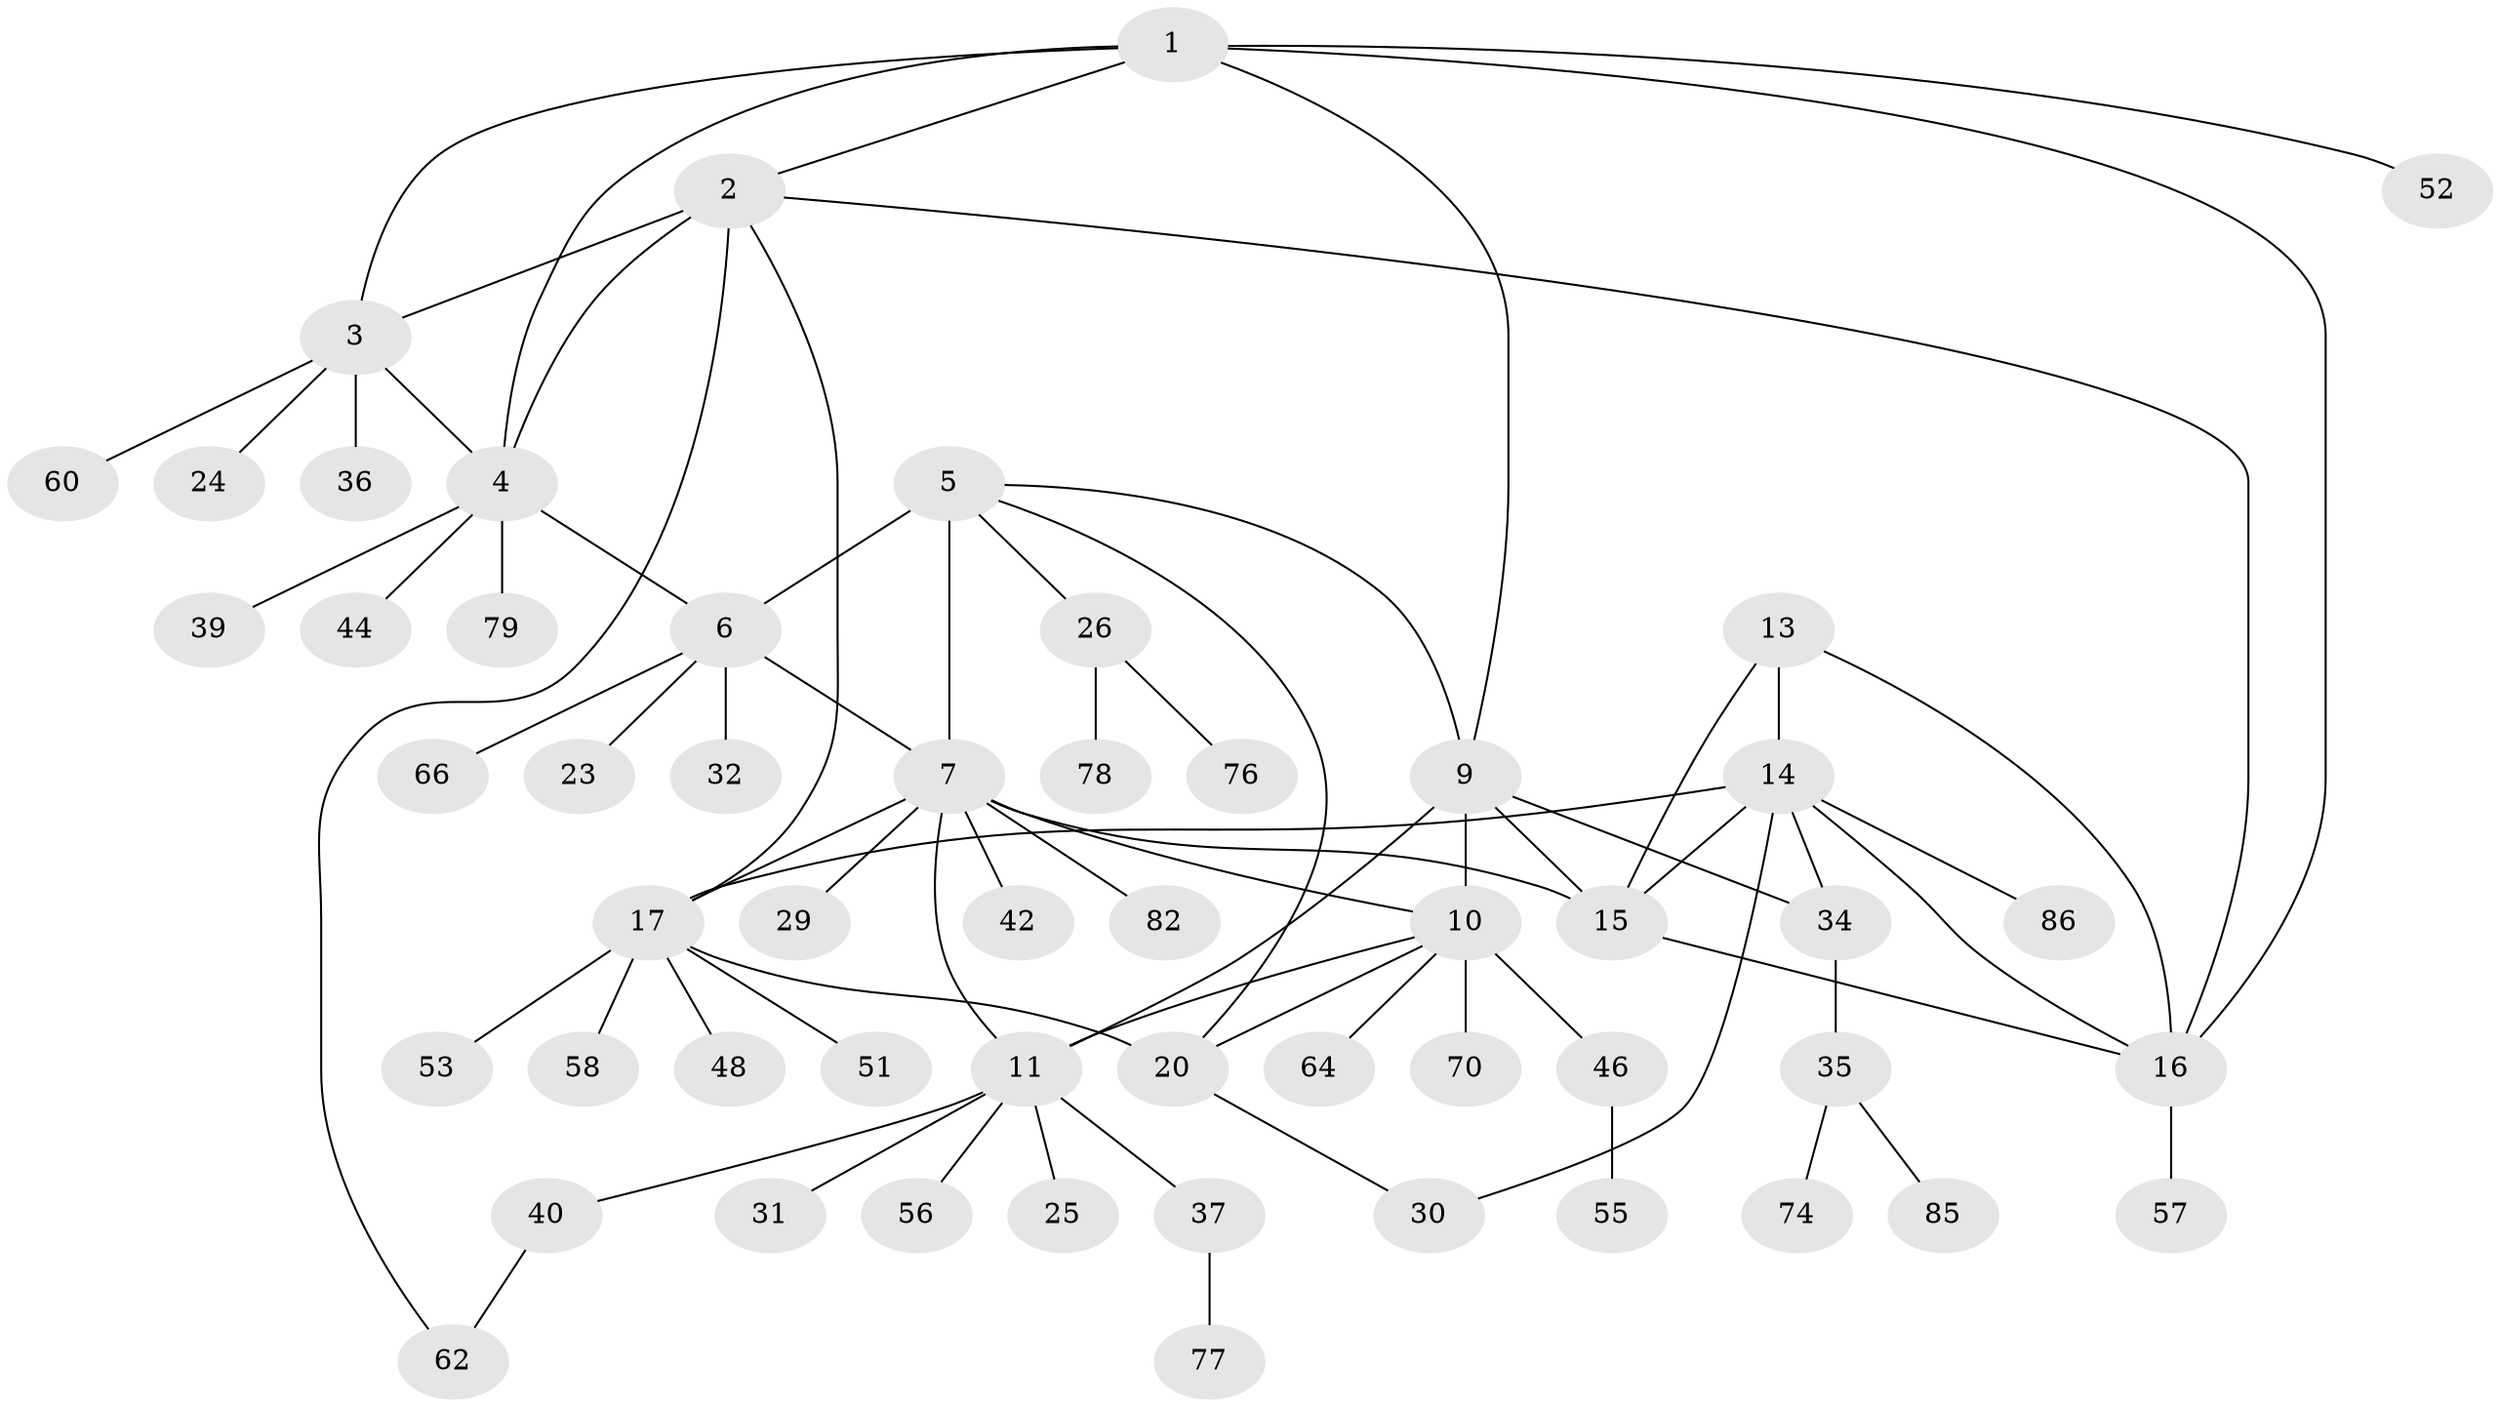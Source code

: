 // original degree distribution, {6: 0.03296703296703297, 7: 0.04395604395604396, 12: 0.01098901098901099, 10: 0.02197802197802198, 4: 0.02197802197802198, 8: 0.04395604395604396, 5: 0.04395604395604396, 1: 0.5384615384615384, 3: 0.054945054945054944, 2: 0.18681318681318682}
// Generated by graph-tools (version 1.1) at 2025/19/03/04/25 18:19:38]
// undirected, 54 vertices, 74 edges
graph export_dot {
graph [start="1"]
  node [color=gray90,style=filled];
  1;
  2;
  3 [super="+67"];
  4 [super="+43+45+50+73+81+71"];
  5 [super="+8+22+68"];
  6;
  7;
  9;
  10 [super="+38"];
  11 [super="+33+27+12"];
  13 [super="+21"];
  14 [super="+28"];
  15;
  16 [super="+49+61+41+80"];
  17 [super="+18"];
  20 [super="+54"];
  23;
  24;
  25;
  26;
  29 [super="+65"];
  30;
  31;
  32;
  34;
  35;
  36;
  37;
  39;
  40;
  42;
  44;
  46;
  48;
  51;
  52;
  53;
  55;
  56 [super="+59"];
  57;
  58;
  60;
  62;
  64;
  66;
  70;
  74 [super="+75"];
  76;
  77;
  78;
  79;
  82;
  85;
  86 [super="+88"];
  1 -- 2;
  1 -- 3;
  1 -- 4;
  1 -- 9;
  1 -- 16;
  1 -- 52;
  2 -- 3;
  2 -- 4;
  2 -- 17;
  2 -- 62;
  2 -- 16;
  3 -- 4;
  3 -- 24;
  3 -- 36;
  3 -- 60;
  4 -- 6;
  4 -- 39;
  4 -- 44;
  4 -- 79;
  5 -- 6 [weight=2];
  5 -- 7 [weight=2];
  5 -- 26;
  5 -- 20;
  5 -- 9;
  6 -- 7;
  6 -- 23;
  6 -- 32;
  6 -- 66;
  7 -- 15;
  7 -- 29;
  7 -- 42;
  7 -- 82;
  7 -- 10;
  7 -- 17;
  7 -- 11;
  9 -- 10;
  9 -- 11 [weight=2];
  9 -- 15;
  9 -- 34;
  10 -- 11 [weight=2];
  10 -- 20;
  10 -- 46;
  10 -- 64;
  10 -- 70;
  11 -- 31;
  11 -- 37;
  11 -- 40;
  11 -- 56;
  11 -- 25;
  13 -- 14;
  13 -- 15;
  13 -- 16;
  14 -- 15;
  14 -- 16;
  14 -- 17;
  14 -- 30;
  14 -- 34;
  14 -- 86;
  15 -- 16;
  16 -- 57;
  17 -- 20 [weight=3];
  17 -- 48;
  17 -- 51;
  17 -- 53;
  17 -- 58;
  20 -- 30;
  26 -- 76;
  26 -- 78;
  34 -- 35;
  35 -- 74;
  35 -- 85;
  37 -- 77;
  40 -- 62;
  46 -- 55;
}
